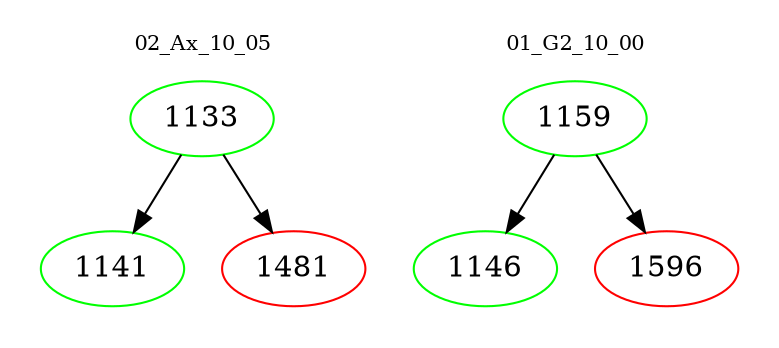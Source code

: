 digraph{
subgraph cluster_0 {
color = white
label = "02_Ax_10_05";
fontsize=10;
T0_1133 [label="1133", color="green"]
T0_1133 -> T0_1141 [color="black"]
T0_1141 [label="1141", color="green"]
T0_1133 -> T0_1481 [color="black"]
T0_1481 [label="1481", color="red"]
}
subgraph cluster_1 {
color = white
label = "01_G2_10_00";
fontsize=10;
T1_1159 [label="1159", color="green"]
T1_1159 -> T1_1146 [color="black"]
T1_1146 [label="1146", color="green"]
T1_1159 -> T1_1596 [color="black"]
T1_1596 [label="1596", color="red"]
}
}
